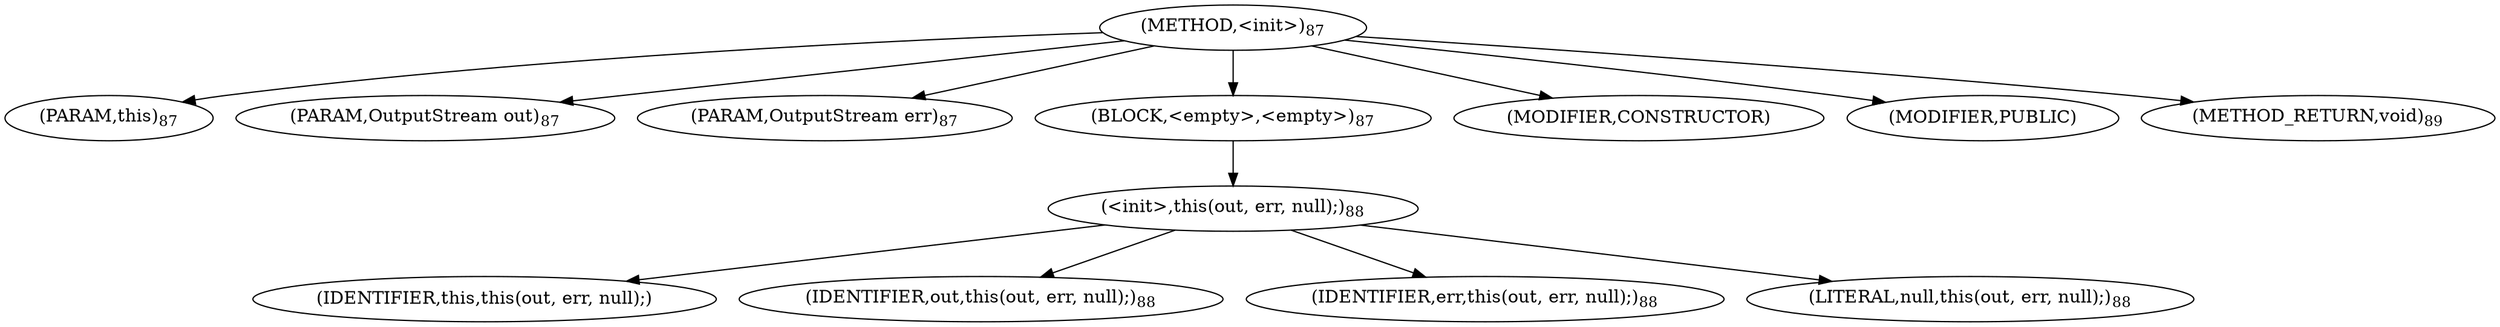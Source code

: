 digraph "&lt;init&gt;" {  
"83" [label = <(METHOD,&lt;init&gt;)<SUB>87</SUB>> ]
"8" [label = <(PARAM,this)<SUB>87</SUB>> ]
"84" [label = <(PARAM,OutputStream out)<SUB>87</SUB>> ]
"85" [label = <(PARAM,OutputStream err)<SUB>87</SUB>> ]
"86" [label = <(BLOCK,&lt;empty&gt;,&lt;empty&gt;)<SUB>87</SUB>> ]
"87" [label = <(&lt;init&gt;,this(out, err, null);)<SUB>88</SUB>> ]
"7" [label = <(IDENTIFIER,this,this(out, err, null);)> ]
"88" [label = <(IDENTIFIER,out,this(out, err, null);)<SUB>88</SUB>> ]
"89" [label = <(IDENTIFIER,err,this(out, err, null);)<SUB>88</SUB>> ]
"90" [label = <(LITERAL,null,this(out, err, null);)<SUB>88</SUB>> ]
"91" [label = <(MODIFIER,CONSTRUCTOR)> ]
"92" [label = <(MODIFIER,PUBLIC)> ]
"93" [label = <(METHOD_RETURN,void)<SUB>89</SUB>> ]
  "83" -> "8" 
  "83" -> "84" 
  "83" -> "85" 
  "83" -> "86" 
  "83" -> "91" 
  "83" -> "92" 
  "83" -> "93" 
  "86" -> "87" 
  "87" -> "7" 
  "87" -> "88" 
  "87" -> "89" 
  "87" -> "90" 
}
